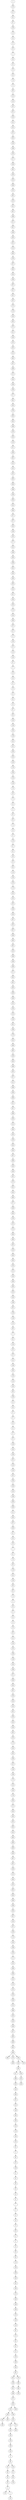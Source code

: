 digraph my_graph {
5 [label=5]
125 [label=125]
157 [label=157]
93 [label=93]
87 [label=87]
100 [label=100]
18 [label=18]
34 [label=34]
12 [label=12]
43 [label=43]
3 [label=3]
36 [label=36]
32 [label=32]
24 [label=24]
49 [label=49]
78 [label=78]
72 [label=72]
88 [label=88]
213 [label=213]
210 [label=210]
197 [label=197]
321 [label=321]
243 [label=243]
241 [label=241]
315 [label=315]
312 [label=312]
262 [label=262]
258 [label=258]
268 [label=268]
233 [label=233]
217 [label=217]
336 [label=336]
391 [label=391]
430 [label=430]
424 [label=424]
368 [label=368]
375 [label=375]
361 [label=361]
410 [label=410]
451 [label=451]
497 [label=497]
499 [label=499]
411 [label=411]
467 [label=467]
439 [label=439]
435 [label=435]
441 [label=441]
474 [label=474]
495 [label=495]
476 [label=476]
457 [label=457]
465 [label=465]
354 [label=354]
356 [label=356]
367 [label=367]
347 [label=347]
297 [label=297]
247 [label=247]
275 [label=275]
276 [label=276]
320 [label=320]
302 [label=302]
372 [label=372]
421 [label=421]
428 [label=428]
475 [label=475]
432 [label=432]
414 [label=414]
462 [label=462]
447 [label=447]
468 [label=468]
472 [label=472]
444 [label=444]
349 [label=349]
358 [label=358]
377 [label=377]
381 [label=381]
355 [label=355]
378 [label=378]
395 [label=395]
382 [label=382]
406 [label=406]
418 [label=418]
434 [label=434]
479 [label=479]
471 [label=471]
456 [label=456]
461 [label=461]
423 [label=423]
415 [label=415]
422 [label=422]
385 [label=385]
360 [label=360]
396 [label=396]
346 [label=346]
394 [label=394]
342 [label=342]
364 [label=364]
317 [label=317]
327 [label=327]
303 [label=303]
236 [label=236]
232 [label=232]
277 [label=277]
252 [label=252]
296 [label=296]
293 [label=293]
269 [label=269]
291 [label=291]
295 [label=295]
285 [label=285]
305 [label=305]
324 [label=324]
337 [label=337]
344 [label=344]
343 [label=343]
274 [label=274]
254 [label=254]
263 [label=263]
237 [label=237]
227 [label=227]
177 [label=177]
135 [label=135]
127 [label=127]
122 [label=122]
145 [label=145]
97 [label=97]
0 [label=0]
28 [label=28]
29 [label=29]
41 [label=41]
10 [label=10]
42 [label=42]
63 [label=63]
25 [label=25]
61 [label=61]
96 [label=96]
103 [label=103]
129 [label=129]
142 [label=142]
136 [label=136]
181 [label=181]
221 [label=221]
230 [label=230]
245 [label=245]
229 [label=229]
178 [label=178]
184 [label=184]
154 [label=154]
146 [label=146]
79 [label=79]
40 [label=40]
75 [label=75]
35 [label=35]
11 [label=11]
62 [label=62]
84 [label=84]
74 [label=74]
23 [label=23]
47 [label=47]
110 [label=110]
67 [label=67]
92 [label=92]
46 [label=46]
45 [label=45]
66 [label=66]
114 [label=114]
133 [label=133]
153 [label=153]
175 [label=175]
323 [label=323]
313 [label=313]
322 [label=322]
338 [label=338]
330 [label=330]
307 [label=307]
352 [label=352]
397 [label=397]
399 [label=399]
405 [label=405]
481 [label=481]
420 [label=420]
389 [label=389]
348 [label=348]
409 [label=409]
371 [label=371]
392 [label=392]
401 [label=401]
403 [label=403]
408 [label=408]
290 [label=290]
222 [label=222]
244 [label=244]
224 [label=224]
228 [label=228]
301 [label=301]
289 [label=289]
279 [label=279]
325 [label=325]
469 [label=469]
492 [label=492]
448 [label=448]
484 [label=484]
498 [label=498]
455 [label=455]
437 [label=437]
412 [label=412]
386 [label=386]
359 [label=359]
366 [label=366]
351 [label=351]
357 [label=357]
388 [label=388]
340 [label=340]
314 [label=314]
384 [label=384]
433 [label=433]
429 [label=429]
404 [label=404]
350 [label=350]
407 [label=407]
486 [label=486]
440 [label=440]
459 [label=459]
431 [label=431]
473 [label=473]
452 [label=452]
445 [label=445]
460 [label=460]
477 [label=477]
446 [label=446]
464 [label=464]
379 [label=379]
413 [label=413]
374 [label=374]
380 [label=380]
383 [label=383]
402 [label=402]
416 [label=416]
400 [label=400]
353 [label=353]
318 [label=318]
212 [label=212]
250 [label=250]
280 [label=280]
283 [label=283]
253 [label=253]
240 [label=240]
198 [label=198]
201 [label=201]
158 [label=158]
128 [label=128]
113 [label=113]
86 [label=86]
77 [label=77]
95 [label=95]
134 [label=134]
151 [label=151]
137 [label=137]
141 [label=141]
149 [label=149]
162 [label=162]
140 [label=140]
124 [label=124]
105 [label=105]
89 [label=89]
106 [label=106]
53 [label=53]
48 [label=48]
57 [label=57]
37 [label=37]
58 [label=58]
22 [label=22]
27 [label=27]
52 [label=52]
108 [label=108]
182 [label=182]
238 [label=238]
231 [label=231]
218 [label=218]
219 [label=219]
167 [label=167]
194 [label=194]
256 [label=256]
220 [label=220]
248 [label=248]
260 [label=260]
286 [label=286]
211 [label=211]
205 [label=205]
207 [label=207]
200 [label=200]
81 [label=81]
131 [label=131]
26 [label=26]
2 [label=2]
91 [label=91]
76 [label=76]
90 [label=90]
116 [label=116]
161 [label=161]
120 [label=120]
98 [label=98]
85 [label=85]
70 [label=70]
6 [label=6]
44 [label=44]
21 [label=21]
20 [label=20]
15 [label=15]
19 [label=19]
64 [label=64]
121 [label=121]
144 [label=144]
152 [label=152]
169 [label=169]
138 [label=138]
165 [label=165]
298 [label=298]
311 [label=311]
309 [label=309]
335 [label=335]
331 [label=331]
329 [label=329]
334 [label=334]
310 [label=310]
341 [label=341]
328 [label=328]
345 [label=345]
326 [label=326]
281 [label=281]
223 [label=223]
173 [label=173]
235 [label=235]
202 [label=202]
208 [label=208]
187 [label=187]
159 [label=159]
168 [label=168]
172 [label=172]
155 [label=155]
163 [label=163]
176 [label=176]
204 [label=204]
272 [label=272]
300 [label=300]
292 [label=292]
332 [label=332]
365 [label=365]
442 [label=442]
485 [label=485]
480 [label=480]
490 [label=490]
489 [label=489]
487 [label=487]
491 [label=491]
449 [label=449]
470 [label=470]
494 [label=494]
425 [label=425]
362 [label=362]
390 [label=390]
306 [label=306]
299 [label=299]
284 [label=284]
387 [label=387]
319 [label=319]
257 [label=257]
249 [label=249]
170 [label=170]
185 [label=185]
188 [label=188]
183 [label=183]
171 [label=171]
225 [label=225]
308 [label=308]
288 [label=288]
255 [label=255]
270 [label=270]
215 [label=215]
234 [label=234]
206 [label=206]
373 [label=373]
398 [label=398]
443 [label=443]
426 [label=426]
436 [label=436]
427 [label=427]
483 [label=483]
488 [label=488]
482 [label=482]
466 [label=466]
493 [label=493]
478 [label=478]
496 [label=496]
458 [label=458]
453 [label=453]
463 [label=463]
417 [label=417]
369 [label=369]
333 [label=333]
316 [label=316]
304 [label=304]
251 [label=251]
214 [label=214]
148 [label=148]
203 [label=203]
195 [label=195]
216 [label=216]
179 [label=179]
150 [label=150]
132 [label=132]
65 [label=65]
71 [label=71]
80 [label=80]
147 [label=147]
109 [label=109]
51 [label=51]
55 [label=55]
39 [label=39]
50 [label=50]
33 [label=33]
31 [label=31]
7 [label=7]
17 [label=17]
13 [label=13]
16 [label=16]
73 [label=73]
101 [label=101]
117 [label=117]
8 [label=8]
14 [label=14]
59 [label=59]
69 [label=69]
174 [label=174]
130 [label=130]
209 [label=209]
190 [label=190]
191 [label=191]
160 [label=160]
115 [label=115]
196 [label=196]
186 [label=186]
259 [label=259]
123 [label=123]
156 [label=156]
118 [label=118]
83 [label=83]
112 [label=112]
94 [label=94]
107 [label=107]
111 [label=111]
143 [label=143]
199 [label=199]
264 [label=264]
287 [label=287]
261 [label=261]
189 [label=189]
267 [label=267]
266 [label=266]
271 [label=271]
265 [label=265]
278 [label=278]
294 [label=294]
226 [label=226]
180 [label=180]
282 [label=282]
246 [label=246]
242 [label=242]
192 [label=192]
193 [label=193]
139 [label=139]
126 [label=126]
166 [label=166]
164 [label=164]
9 [label=9]
68 [label=68]
56 [label=56]
60 [label=60]
30 [label=30]
54 [label=54]
4 [label=4]
38 [label=38]
1 [label=1]
102 [label=102]
104 [label=104]
82 [label=82]
99 [label=99]
119 [label=119]
273 [label=273]
339 [label=339]
239 [label=239]
370 [label=370]
393 [label=393]
363 [label=363]
376 [label=376]
450 [label=450]
454 [label=454]
438 [label=438]
419 [label=419]
5->125
125->157
157->93
93->87
87->100
100->18
18->34
34->12
12->43
43->3
3->36
36->32
32->24
24->49
49->78
78->72
72->88
88->213
213->210
210->197
197->321
321->243
243->241
241->315
315->312
312->262
262->258
258->268
268->233
233->217
217->336
336->391
391->430
430->424
424->368
368->375
375->361
361->410
410->451
451->497
497->499
499->411
411->467
467->439
439->435
435->441
441->474
474->495
495->476
476->457
457->465
465->354
354->356
356->367
367->347
347->297
297->247
247->275
275->276
276->320
320->302
302->372
372->421
421->428
428->475
475->432
432->414
414->462
462->447
447->468
468->472
472->444
444->349
349->358
358->377
377->381
381->355
355->378
378->395
395->382
382->406
406->418
418->434
434->479
479->471
471->456
456->461
461->423
423->415
415->422
422->385
385->360
360->396
396->346
346->394
394->342
342->364
364->317
317->327
327->303
303->236
236->232
232->277
277->252
252->296
296->293
293->269
269->291
291->295
295->285
285->305
305->324
324->337
337->344
344->343
343->274
274->254
254->263
263->237
237->227
227->177
177->135
135->127
127->122
122->145
145->97
97->0
0->28
28->29
29->41
41->10
10->42
42->63
63->25
25->61
61->96
96->103
103->129
129->142
142->136
136->181
181->221
221->230
230->245
245->229
229->178
178->184
184->154
154->146
146->79
79->40
40->75
75->35
35->11
11->62
62->84
84->74
74->23
23->47
47->110
110->67
67->92
92->46
46->45
45->66
66->114
114->133
133->153
153->175
175->323
323->313
313->322
322->338
338->330
330->307
307->352
352->397
397->399
399->405
405->481
481->420
420->389
389->348
348->409
409->371
371->392
392->401
401->403
403->408
408->290
290->222
222->244
244->224
224->228
228->301
301->289
289->279
279->325
325->469
469->492
492->448
448->484
484->498
498->455
455->437
437->412
412->386
386->359
359->366
366->351
351->357
357->388
388->340
340->314
314->384
384->433
433->429
429->404
404->350
350->407
407->486
486->440
440->459
459->431
431->473
473->452
452->445
445->460
460->477
477->446
446->464
464->379
379->413
413->374
374->380
380->383
383->402
402->416
416->400
400->353
353->318
318->212
212->250
250->280
280->283
283->253
253->240
240->198
198->201
201->158
158->128
128->113
113->86
86->77
77->95
95->134
134->151
151->137
137->141
141->149
149->162
162->140
140->124
124->105
105->89
89->106
106->53
53->48
48->57
57->37
37->58
58->22
22->27
27->52
52->108
108->182
182->238
238->231
231->218
218->219
219->167
167->194
194->256
256->220
220->248
248->260
260->286
286->211
211->205
205->207
207->200
200->81
81->131
131->26
26->2
2->91
91->76
76->90
90->116
116->161
161->120
120->98
98->85
85->70
70->6
6->44
44->21
21->20
20->15
15->19
19->64
64->121
121->144
144->152
152->169
169->138
138->165
165->298
298->311
311->309
309->335
335->331
331->329
329->334
334->310
310->341
341->328
328->345
345->326
326->281
281->223
223->173
173->235
235->202
202->208
208->187
187->159
159->168
168->172
172->155
155->163
163->176
176->204
204->272
272->300
300->292
292->332
332->365
365->442
442->485
485->480
480->490
490->489
489->487
487->491
491->449
449->470
470->494
494->425
425->362
362->390
390->306
306->299
299->284
284->387
387->319
319->257
257->249
249->170
170->185
185->188
188->183
183->171
171->225
225->308
308->288
288->255
255->270
270->215
215->234
234->206
206->373
373->398
398->443
443->426
426->436
436->427
427->483
483->488
488->482
482->466
466->493
466->478
478->496
466->458
458->453
453->463
463->417
417->369
369->333
333->316
316->304
304->251
251->214
214->148
148->203
203->195
195->216
216->179
179->150
150->132
132->65
65->71
71->80
80->147
147->109
109->51
51->55
55->39
39->50
50->33
33->31
31->7
7->17
17->13
13->16
16->73
73->101
101->117
117->8
8->14
14->59
59->69
69->174
174->130
130->209
209->190
190->191
191->160
160->115
115->196
196->186
186->259
259->123
123->156
156->118
118->83
83->112
112->94
94->107
107->111
111->143
143->199
199->264
264->287
287->261
261->189
189->267
267->266
266->271
271->265
265->278
278->294
294->226
226->180
294->282
278->246
246->242
242->192
192->193
193->139
139->126
126->166
166->164
164->9
9->68
68->56
56->60
60->30
30->54
54->4
4->38
4->1
1->102
68->104
104->82
82->99
99->119
242->273
273->339
265->239
287->370
370->393
393->363
363->376
463->450
450->454
454->438
458->419
}